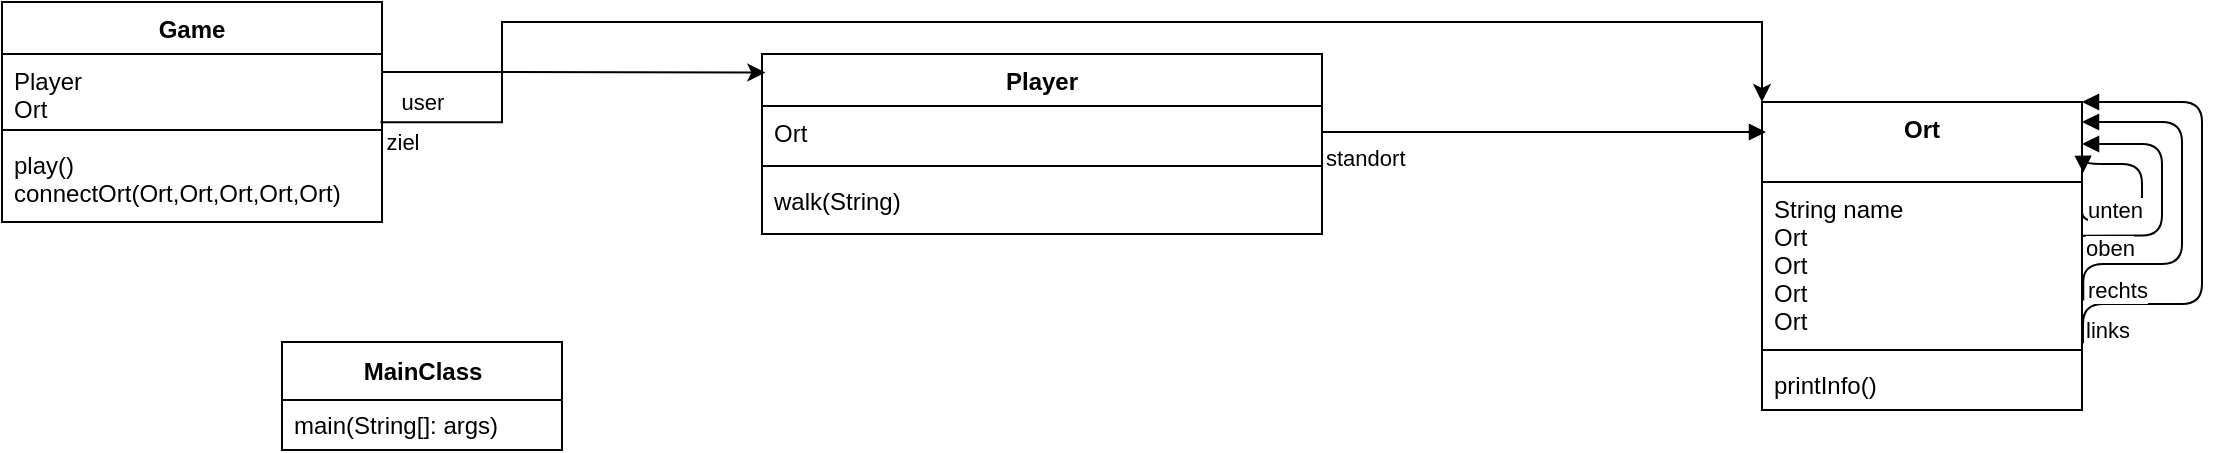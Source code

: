 <mxfile>
    <diagram id="lLabMF4MRWrVzhpLIE5X" name="Page-1">
        <mxGraphModel dx="1669" dy="521" grid="1" gridSize="10" guides="1" tooltips="1" connect="1" arrows="1" fold="1" page="1" pageScale="1" pageWidth="827" pageHeight="1169" math="0" shadow="0">
            <root>
                <mxCell id="0"/>
                <mxCell id="1" parent="0"/>
                <mxCell id="9VH3EkR2QSLjIcWtbJTV-1" value="Player" style="swimlane;fontStyle=1;align=center;verticalAlign=top;childLayout=stackLayout;horizontal=1;startSize=26;horizontalStack=0;resizeParent=1;resizeParentMax=0;resizeLast=0;collapsible=1;marginBottom=0;" parent="1" vertex="1">
                    <mxGeometry x="60" y="66" width="280" height="90" as="geometry">
                        <mxRectangle x="60" y="66" width="70" height="26" as="alternateBounds"/>
                    </mxGeometry>
                </mxCell>
                <mxCell id="9VH3EkR2QSLjIcWtbJTV-2" value="Ort" style="text;strokeColor=none;fillColor=none;align=left;verticalAlign=top;spacingLeft=4;spacingRight=4;overflow=hidden;rotatable=0;points=[[0,0.5],[1,0.5]];portConstraint=eastwest;" parent="9VH3EkR2QSLjIcWtbJTV-1" vertex="1">
                    <mxGeometry y="26" width="280" height="26" as="geometry"/>
                </mxCell>
                <mxCell id="9VH3EkR2QSLjIcWtbJTV-3" value="" style="line;strokeWidth=1;fillColor=none;align=left;verticalAlign=middle;spacingTop=-1;spacingLeft=3;spacingRight=3;rotatable=0;labelPosition=right;points=[];portConstraint=eastwest;" parent="9VH3EkR2QSLjIcWtbJTV-1" vertex="1">
                    <mxGeometry y="52" width="280" height="8" as="geometry"/>
                </mxCell>
                <mxCell id="9VH3EkR2QSLjIcWtbJTV-4" value="walk(String)" style="text;strokeColor=none;fillColor=none;align=left;verticalAlign=top;spacingLeft=4;spacingRight=4;overflow=hidden;rotatable=0;points=[[0,0.5],[1,0.5]];portConstraint=eastwest;" parent="9VH3EkR2QSLjIcWtbJTV-1" vertex="1">
                    <mxGeometry y="60" width="280" height="30" as="geometry"/>
                </mxCell>
                <mxCell id="9VH3EkR2QSLjIcWtbJTV-5" value="Ort" style="swimlane;fontStyle=1;align=center;verticalAlign=top;childLayout=stackLayout;horizontal=1;startSize=40;horizontalStack=0;resizeParent=1;resizeParentMax=0;resizeLast=0;collapsible=1;marginBottom=0;" parent="1" vertex="1">
                    <mxGeometry x="560" y="90" width="160" height="154" as="geometry"/>
                </mxCell>
                <mxCell id="9VH3EkR2QSLjIcWtbJTV-6" value="String name&#10;Ort&#10;Ort&#10;Ort&#10;Ort" style="text;strokeColor=none;fillColor=none;align=left;verticalAlign=top;spacingLeft=4;spacingRight=4;overflow=hidden;rotatable=0;points=[[0,0.5],[1,0.5]];portConstraint=eastwest;" parent="9VH3EkR2QSLjIcWtbJTV-5" vertex="1">
                    <mxGeometry y="40" width="160" height="80" as="geometry"/>
                </mxCell>
                <mxCell id="9VH3EkR2QSLjIcWtbJTV-7" value="" style="line;strokeWidth=1;fillColor=none;align=left;verticalAlign=middle;spacingTop=-1;spacingLeft=3;spacingRight=3;rotatable=0;labelPosition=right;points=[];portConstraint=eastwest;" parent="9VH3EkR2QSLjIcWtbJTV-5" vertex="1">
                    <mxGeometry y="120" width="160" height="8" as="geometry"/>
                </mxCell>
                <mxCell id="9VH3EkR2QSLjIcWtbJTV-8" value="printInfo()" style="text;strokeColor=none;fillColor=none;align=left;verticalAlign=top;spacingLeft=4;spacingRight=4;overflow=hidden;rotatable=0;points=[[0,0.5],[1,0.5]];portConstraint=eastwest;" parent="9VH3EkR2QSLjIcWtbJTV-5" vertex="1">
                    <mxGeometry y="128" width="160" height="26" as="geometry"/>
                </mxCell>
                <mxCell id="9VH3EkR2QSLjIcWtbJTV-16" value="&lt;div&gt;links&lt;/div&gt;&lt;div&gt;&lt;br&gt;&lt;/div&gt;" style="endArrow=block;endFill=1;html=1;edgeStyle=orthogonalEdgeStyle;align=left;verticalAlign=top;exitX=1.003;exitY=1.008;exitDx=0;exitDy=0;exitPerimeter=0;" parent="9VH3EkR2QSLjIcWtbJTV-5" source="9VH3EkR2QSLjIcWtbJTV-6" edge="1">
                    <mxGeometry x="-0.836" y="1" relative="1" as="geometry">
                        <mxPoint x="160" y="90" as="sourcePoint"/>
                        <mxPoint x="160" as="targetPoint"/>
                        <Array as="points">
                            <mxPoint x="220" y="101"/>
                            <mxPoint x="220"/>
                        </Array>
                        <mxPoint y="1" as="offset"/>
                    </mxGeometry>
                </mxCell>
                <mxCell id="9VH3EkR2QSLjIcWtbJTV-18" value="&lt;div&gt;rechts&lt;/div&gt;" style="endArrow=block;endFill=1;html=1;edgeStyle=orthogonalEdgeStyle;align=left;verticalAlign=top;exitX=1.004;exitY=0.741;exitDx=0;exitDy=0;exitPerimeter=0;" parent="9VH3EkR2QSLjIcWtbJTV-5" source="9VH3EkR2QSLjIcWtbJTV-6" target="9VH3EkR2QSLjIcWtbJTV-5" edge="1">
                    <mxGeometry x="-0.806" y="-1" relative="1" as="geometry">
                        <mxPoint x="20" y="90" as="sourcePoint"/>
                        <mxPoint x="161" y="10" as="targetPoint"/>
                        <Array as="points">
                            <mxPoint x="210" y="81"/>
                            <mxPoint x="210" y="10"/>
                        </Array>
                        <mxPoint y="-1" as="offset"/>
                    </mxGeometry>
                </mxCell>
                <mxCell id="9VH3EkR2QSLjIcWtbJTV-9" value="&lt;div&gt;standort&lt;/div&gt;" style="endArrow=block;endFill=1;html=1;edgeStyle=orthogonalEdgeStyle;align=left;verticalAlign=top;exitX=1;exitY=0.5;exitDx=0;exitDy=0;" parent="1" source="9VH3EkR2QSLjIcWtbJTV-2" edge="1">
                    <mxGeometry x="-1" relative="1" as="geometry">
                        <mxPoint x="320" y="380" as="sourcePoint"/>
                        <mxPoint x="562" y="105" as="targetPoint"/>
                    </mxGeometry>
                </mxCell>
                <mxCell id="9VH3EkR2QSLjIcWtbJTV-20" value="&lt;div&gt;oben&lt;/div&gt;" style="endArrow=block;endFill=1;html=1;edgeStyle=orthogonalEdgeStyle;align=left;verticalAlign=top;" parent="1" target="9VH3EkR2QSLjIcWtbJTV-5" edge="1">
                    <mxGeometry x="-1.0" y="7" relative="1" as="geometry">
                        <mxPoint x="720" y="156.83" as="sourcePoint"/>
                        <mxPoint x="820" y="50" as="targetPoint"/>
                        <Array as="points">
                            <mxPoint x="760" y="157"/>
                            <mxPoint x="760" y="111"/>
                        </Array>
                        <mxPoint as="offset"/>
                    </mxGeometry>
                </mxCell>
                <mxCell id="9VH3EkR2QSLjIcWtbJTV-22" value="&lt;div&gt;unten&lt;/div&gt;" style="endArrow=block;endFill=1;html=1;edgeStyle=orthogonalEdgeStyle;align=left;verticalAlign=top;entryX=1.004;entryY=0.23;entryDx=0;entryDy=0;entryPerimeter=0;" parent="1" target="9VH3EkR2QSLjIcWtbJTV-5" edge="1">
                    <mxGeometry x="1" y="-5" relative="1" as="geometry">
                        <mxPoint x="720" y="140" as="sourcePoint"/>
                        <mxPoint x="740" y="120" as="targetPoint"/>
                        <Array as="points">
                            <mxPoint x="720" y="150"/>
                            <mxPoint x="750" y="150"/>
                            <mxPoint x="750" y="121"/>
                        </Array>
                        <mxPoint x="5" y="5" as="offset"/>
                    </mxGeometry>
                </mxCell>
                <mxCell id="6" value="MainClass" style="swimlane;fontStyle=1;align=center;verticalAlign=middle;childLayout=stackLayout;horizontal=1;startSize=29;horizontalStack=0;resizeParent=1;resizeParentMax=0;resizeLast=0;collapsible=0;marginBottom=0;html=1;fontFamily=Helvetica;strokeColor=#000000;" parent="1" vertex="1">
                    <mxGeometry x="-180" y="210" width="140" height="54" as="geometry"/>
                </mxCell>
                <mxCell id="8" value="main(String[]: args)" style="text;html=1;strokeColor=none;fillColor=none;align=left;verticalAlign=middle;spacingLeft=4;spacingRight=4;overflow=hidden;rotatable=0;points=[[0,0.5],[1,0.5]];portConstraint=eastwest;" parent="6" vertex="1">
                    <mxGeometry y="29" width="140" height="25" as="geometry"/>
                </mxCell>
                <mxCell id="9" value="Game" style="swimlane;fontStyle=1;align=center;verticalAlign=top;childLayout=stackLayout;horizontal=1;startSize=26;horizontalStack=0;resizeParent=1;resizeParentMax=0;resizeLast=0;collapsible=1;marginBottom=0;" parent="1" vertex="1">
                    <mxGeometry x="-320" y="40" width="190" height="110" as="geometry">
                        <mxRectangle x="60" y="66" width="70" height="26" as="alternateBounds"/>
                    </mxGeometry>
                </mxCell>
                <mxCell id="10" value="Player&#10;Ort" style="text;strokeColor=none;fillColor=none;align=left;verticalAlign=top;spacingLeft=4;spacingRight=4;overflow=hidden;rotatable=0;points=[[0,0.5],[1,0.5]];portConstraint=eastwest;" parent="9" vertex="1">
                    <mxGeometry y="26" width="190" height="34" as="geometry"/>
                </mxCell>
                <mxCell id="11" value="" style="line;strokeWidth=1;fillColor=none;align=left;verticalAlign=middle;spacingTop=-1;spacingLeft=3;spacingRight=3;rotatable=0;labelPosition=right;points=[];portConstraint=eastwest;" parent="9" vertex="1">
                    <mxGeometry y="60" width="190" height="8" as="geometry"/>
                </mxCell>
                <mxCell id="12" value="play()&#10;connectOrt(Ort,Ort,Ort,Ort,Ort)" style="text;strokeColor=none;fillColor=none;align=left;verticalAlign=top;spacingLeft=4;spacingRight=4;overflow=hidden;rotatable=0;points=[[0,0.5],[1,0.5]];portConstraint=eastwest;" parent="9" vertex="1">
                    <mxGeometry y="68" width="190" height="42" as="geometry"/>
                </mxCell>
                <mxCell id="13" value="user" style="edgeStyle=orthogonalEdgeStyle;rounded=0;orthogonalLoop=1;jettySize=auto;html=1;entryX=0.006;entryY=0.103;entryDx=0;entryDy=0;entryPerimeter=0;" parent="1" source="10" target="9VH3EkR2QSLjIcWtbJTV-1" edge="1">
                    <mxGeometry x="-0.791" y="-15" relative="1" as="geometry">
                        <Array as="points">
                            <mxPoint x="-80" y="75"/>
                            <mxPoint x="-80" y="75"/>
                        </Array>
                        <mxPoint as="offset"/>
                    </mxGeometry>
                </mxCell>
                <mxCell id="14" value="ziel" style="edgeStyle=orthogonalEdgeStyle;rounded=0;orthogonalLoop=1;jettySize=auto;html=1;entryX=0;entryY=0;entryDx=0;entryDy=0;exitX=0.996;exitY=1.004;exitDx=0;exitDy=0;exitPerimeter=0;" parent="1" source="10" target="9VH3EkR2QSLjIcWtbJTV-5" edge="1">
                    <mxGeometry x="-0.973" y="-10" relative="1" as="geometry">
                        <mxPoint x="-185" y="240" as="targetPoint"/>
                        <mxPoint x="-120" y="110" as="sourcePoint"/>
                        <Array as="points">
                            <mxPoint x="-70" y="100"/>
                            <mxPoint x="-70" y="50"/>
                            <mxPoint x="560" y="50"/>
                        </Array>
                        <mxPoint as="offset"/>
                    </mxGeometry>
                </mxCell>
            </root>
        </mxGraphModel>
    </diagram>
</mxfile>